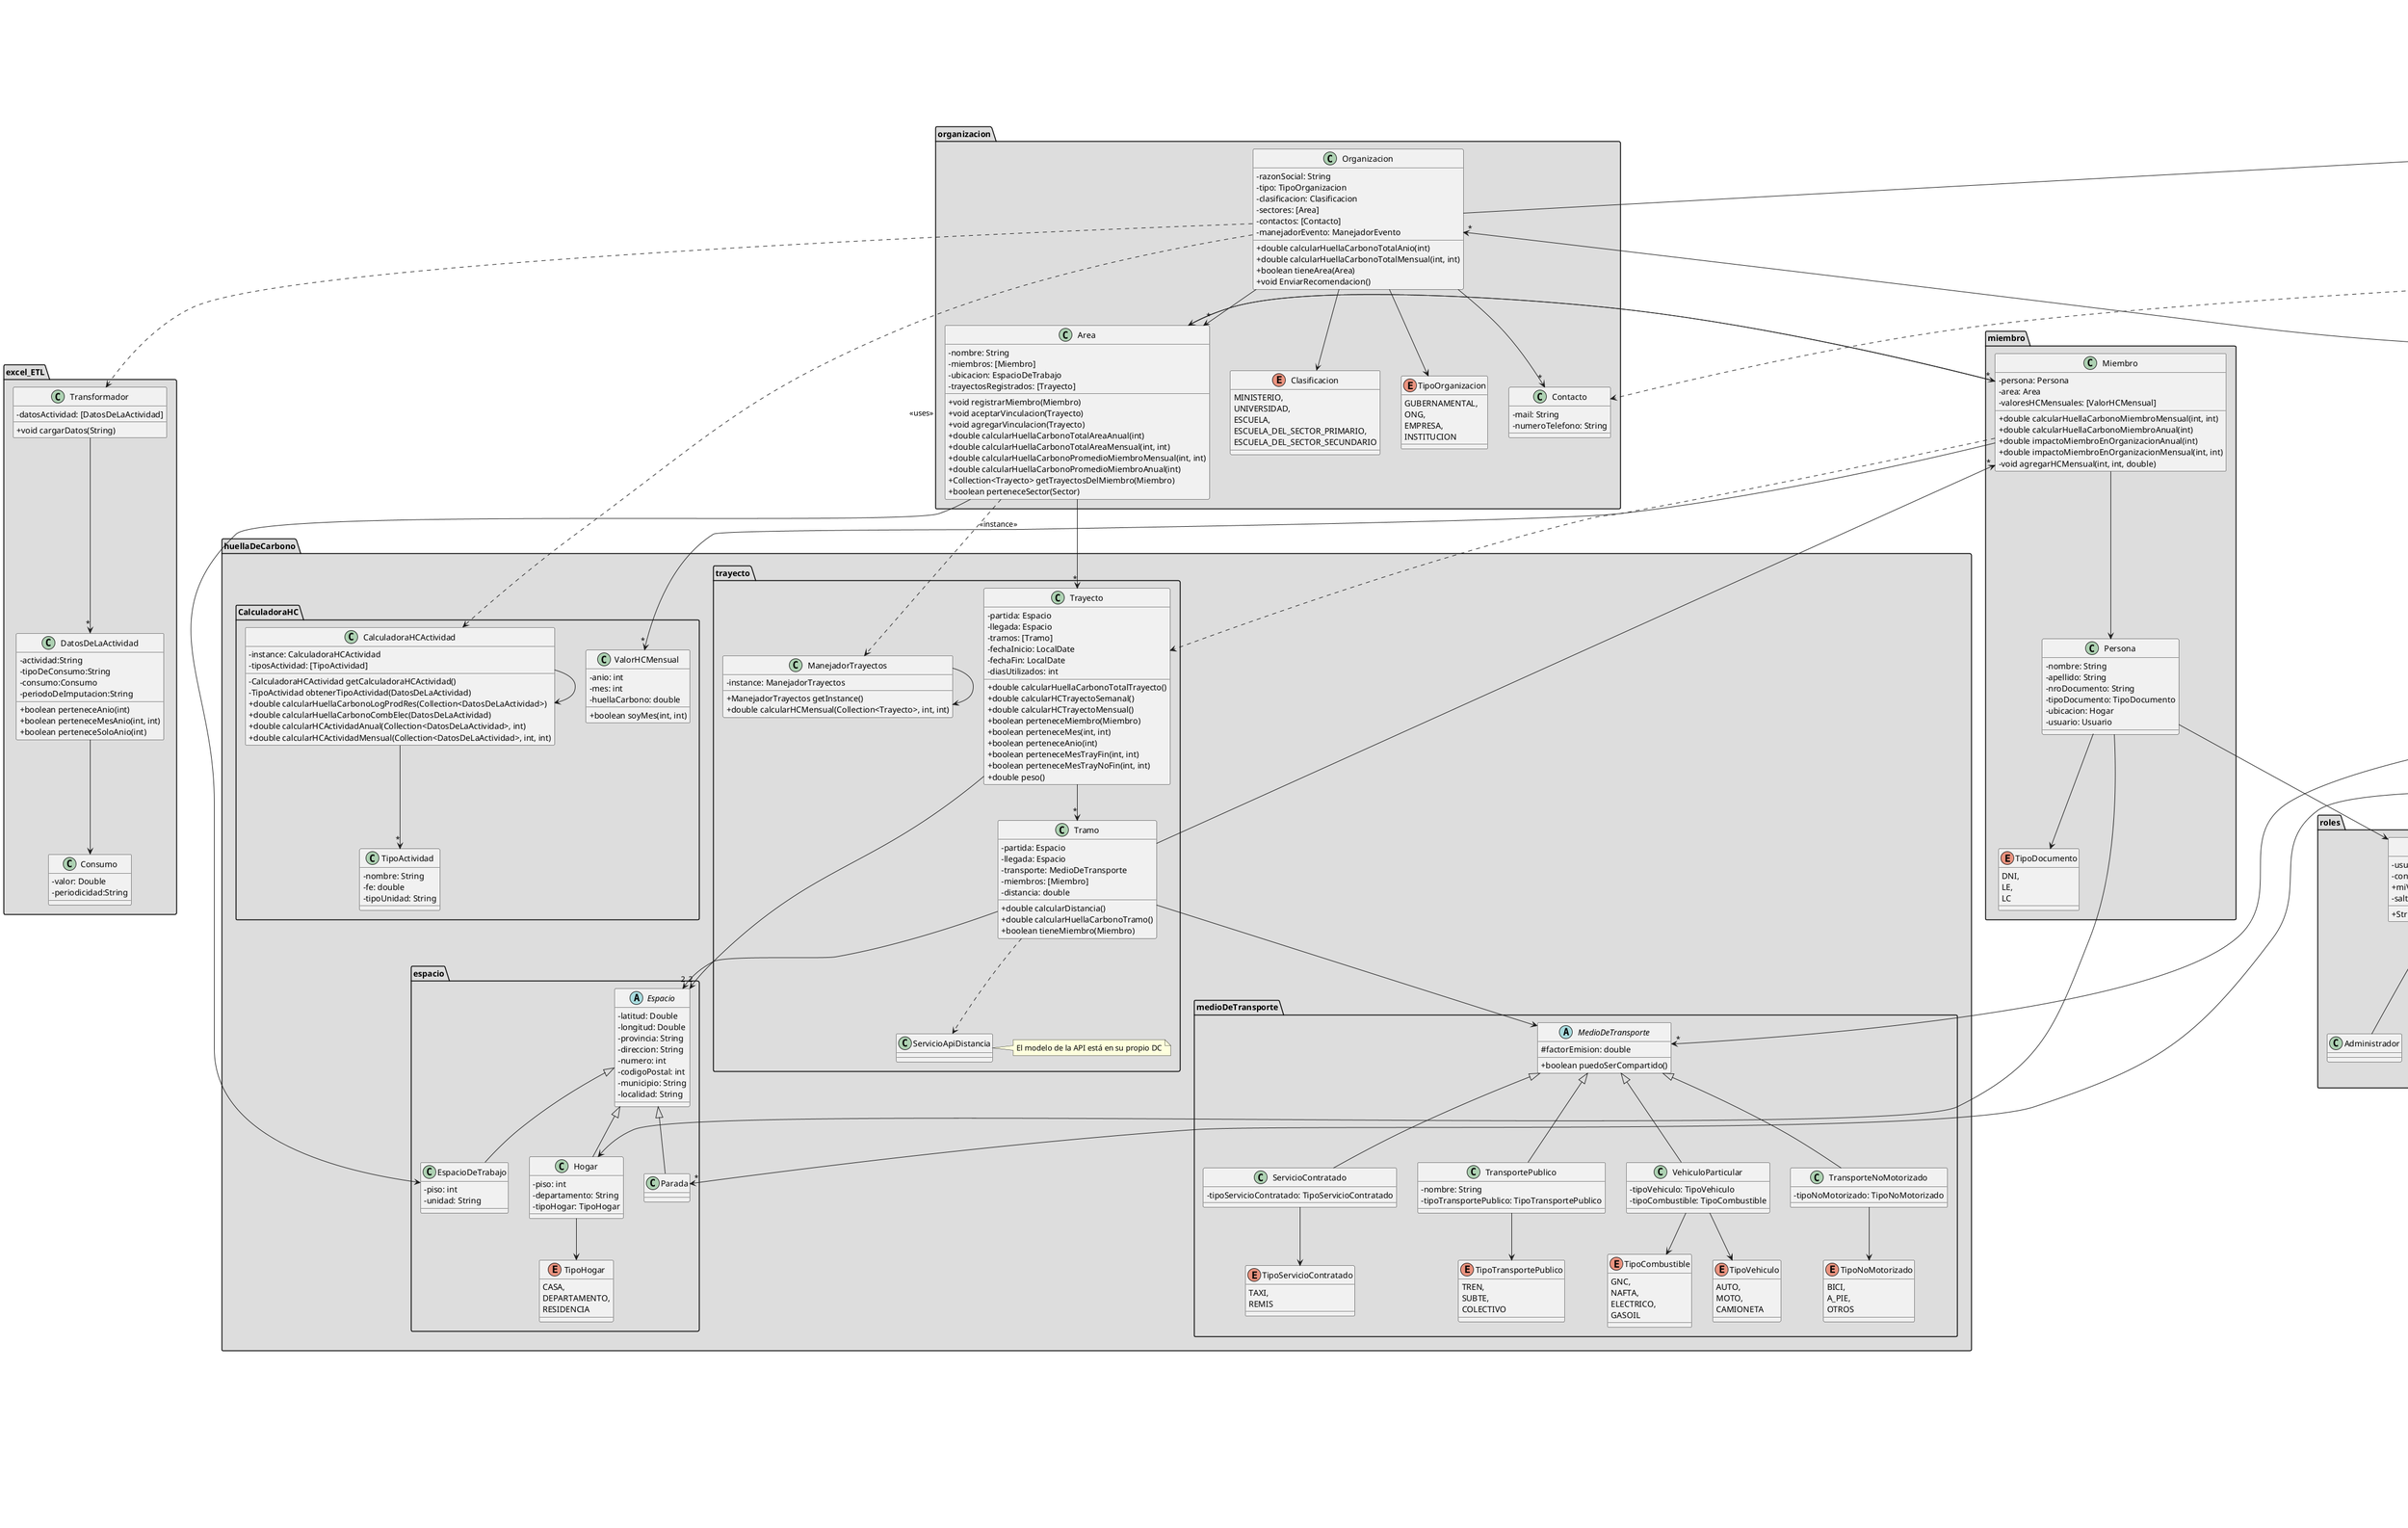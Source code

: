 @startuml
skinparam classAttributeIconSize 0

package "miembro" #DDDDDD {
    class Persona {
    -nombre: String
    -apellido: String
    -nroDocumento: String
    -tipoDocumento: TipoDocumento
    -ubicacion: Hogar
    -usuario: Usuario
    }

    class Miembro {
    -persona: Persona
    -area: Area
    -valoresHCMensuales: [ValorHCMensual]

    +double calcularHuellaCarbonoMiembroMensual(int, int)
    +double calcularHuellaCarbonoMiembroAnual(int)
    +double impactoMiembroEnOrganizacionAnual(int)
    +double impactoMiembroEnOrganizacionMensual(int, int)
    -void agregarHCMensual(int, int, double)
    }

    enum TipoDocumento {
    DNI,
    LE,
    LC
    }
}

package "sector" #DDDDDD {

  abstract class Sector {

  +String getNombre()
  +String nombrePrvoincia()

  }
  note right: El modelo de la API está en su propio DC

  class ProvinciaSector extends Sector {
  -nombre:String
  -pais: PaisSector
  -provinciaCodigo: Long
  }

  class MunicipioSector extends Sector {
  -nombre: String
  -provincia: ProvinciaSector
  -municipioCodigo: Long
  }

  class PaisSector {
  -nombre: String
  }

  class LocalidadSector {
  -nombre: String
  -codPostal: String
  -municipio: MunicipioSector
  }

}

package "organizacion" #DDDDDD {

    class Contacto {
    -mail: String
    -numeroTelefono: String
    }

    class Organizacion {
    -razonSocial: String
    -tipo: TipoOrganizacion
    -clasificacion: Clasificacion
    -sectores: [Area]
    -contactos: [Contacto]
    -manejadorEvento: ManejadorEvento

    +double calcularHuellaCarbonoTotalAnio(int)
    +double calcularHuellaCarbonoTotalMensual(int, int)
    +boolean tieneArea(Area)
    +void EnviarRecomendacion()
    }

    class Area {
    -nombre: String
    -miembros: [Miembro]
    -ubicacion: EspacioDeTrabajo
    -trayectosRegistrados: [Trayecto]

    +void registrarMiembro(Miembro)
    +void aceptarVinculacion(Trayecto)
    +void agregarVinculacion(Trayecto)
    +double calcularHuellaCarbonoTotalAreaAnual(int)
    +double calcularHuellaCarbonoTotalAreaMensual(int, int)
    +double calcularHuellaCarbonoPromedioMiembroMensual(int, int)
    +double calcularHuellaCarbonoPromedioMiembroAnual(int)
    +Collection<Trayecto> getTrayectosDelMiembro(Miembro)
    +boolean perteneceSector(Sector)
    }

    enum Clasificacion {
    MINISTERIO,
    UNIVERSIDAD,
    ESCUELA,
    ESCUELA_DEL_SECTOR_PRIMARIO,
    ESCUELA_DEL_SECTOR_SECUNDARIO
    }

    enum TipoOrganizacion {
    GUBERNAMENTAL,
    ONG,
    EMPRESA,
    INSTITUCION
    }
}

package "notificadores" #DDDDDD {

    abstract class Notificador {

    +void comunicar(Notificacion, Collection<Contacto>)
    }

    class EmailSender {
    -instance: EmailSender
    -remitente: String
    -password: String

    +EmailSender getInstance()
    +void enviarConGMail(String, String, String)
    }

    class ManejadorEvento {
    -notificadores: [Notificador]

    +void suscribirse(Notificador)
    +void desuscribirse(Notificador)
    +void notificar(Notificacion, Organizacion)
    }

    class NotificarPorWpp extends Notificador {

    }

    class NotificarPorMail extends Notificador {

    }

    class Notificacion {
    -asunto: String
    -cuerpo: String
    }
}

package "repositorios" #DDDDDD {

    class RepoOrganizaciones {
    -organizaciones: [Organizacion]
    -instance: RepoOrganizaciones

    +RepoOrganizaciones getInstance()
    +Organizacion encontrarOrganizacion(Area)
    +Collection<Contacto> listadoContactosOrganizaciones()
    +Collection<Area> listadoAreasOrganizaciones()

    }

    class RepoTransportePublico {
    -lineas: <String, [Parada]>
    -instance: RepoTransportePublico

    +RepoTransportePublico getInstance()

    }

    class RepositorioUsuarios {
    -salt: [byte]
    -loginUsuarios: <String,String>
    -instance: RepositorioUsuarios

    +RepositorioUsuarios getInstance()
    +String generarHash(String, byte[])
    +void validarContrasenia(String)
    +void agregarUsuario(String,String)
    +boolean contraseniaCoincide(String, String)
    }

    class RepoLocalidad {
    -localidades: [Localidad]
    -instance: RepoLocalidad

    +RepoLocalidad getInstance()
    }

    class Localidad {

    }
    note right: El modelo de la API está en su propio DC


    class RepoMedioTransporte {
    -mediosDeTransporte: [MedioDeTransporte]
    -instance: RepoMedioTransporte

    +RepoMedioTransporte getInstance()

    }

    class RepoMunicipio {
    -municipios: [Municipio]
    -instance: RepoMunicipio

    +RepoMunicipio getInstance()

    }

    class Municipio {

    }
    note right: El modelo de la API está en su propio DC

    class RepoProvincia {
    -provincias: [Provincia]
    -instance: RepoProvincia

    +RepoProvincia getInstance()

    }

    class Provincia {

    }
    note right: El modelo de la API está en su propio DC


}

package "huellaDeCarbono" #DDDDDD {

    package "CalculadoraHC" {
        class CalculadoraHCActividad {
        -instance: CalculadoraHCActividad
        -tiposActividad: [TipoActividad]

        -CalculadoraHCActividad getCalculadoraHCActividad()
        -TipoActividad obtenerTipoActividad(DatosDeLaActividad)
        +double calcularHuellaCarbonoLogProdRes(Collection<DatosDeLaActividad>)
        +double calcularHuellaCarbonoCombElec(DatosDeLaActividad)
        +double calcularHCActividadAnual(Collection<DatosDeLaActividad>, int)
        +double calcularHCActividadMensual(Collection<DatosDeLaActividad>, int, int)
        }

        class TipoActividad {
        -nombre: String
        -fe: double
        -tipoUnidad: String
        }

        class ValorHCMensual {
        -anio: int
        -mes: int
        -huellaCarbono: double

        +boolean soyMes(int, int)
        }
    }

    package "espacio" {
        abstract class Espacio {
        -latitud: Double
        -longitud: Double
        -provincia: String
        -direccion: String
        -numero: int
        -codigoPostal: int
        -municipio: String
        -localidad: String
        }

        class Hogar extends Espacio {
        -piso: int
        -departamento: String
        -tipoHogar: TipoHogar
        }

        class Parada extends Espacio {

        }

        class EspacioDeTrabajo extends Espacio {
        -piso: int
        -unidad: String
        }

        enum TipoHogar {
        CASA,
        DEPARTAMENTO,
        RESIDENCIA
        }
    }

    package "medioDeTransporte" {

        abstract class MedioDeTransporte {
        #factorEmision: double

        +boolean puedoSerCompartido()
        }

        class VehiculoParticular extends MedioDeTransporte {
        -tipoVehiculo: TipoVehiculo
        -tipoCombustible: TipoCombustible
        }

        enum TipoCombustible {
        GNC,
        NAFTA,
        ELECTRICO,
        GASOIL
        }

        enum TipoVehiculo {
        AUTO,
        MOTO,
        CAMIONETA
        }

        class TransporteNoMotorizado extends MedioDeTransporte {
        -tipoNoMotorizado: TipoNoMotorizado
        }

        enum TipoNoMotorizado {
        BICI,
        A_PIE,
        OTROS
        }

        class ServicioContratado extends MedioDeTransporte {
        -tipoServicioContratado: TipoServicioContratado
        }

        enum TipoServicioContratado {
        TAXI,
        REMIS
        }

        class TransportePublico extends MedioDeTransporte {
        -nombre: String
        -tipoTransportePublico: TipoTransportePublico
        }

        enum TipoTransportePublico {
        TREN,
        SUBTE,
        COLECTIVO
        }
    }

    package "trayecto" {

        class Trayecto {
        -partida: Espacio
        -llegada: Espacio
        -tramos: [Tramo]
        -fechaInicio: LocalDate
        -fechaFin: LocalDate
        -diasUtilizados: int

        +double calcularHuellaCarbonoTotalTrayecto()
        +double calcularHCTrayectoSemanal()
        +double calcularHCTrayectoMensual()
        +boolean perteneceMiembro(Miembro)
        +boolean perteneceMes(int, int)
        +boolean perteneceAnio(int)
        +boolean perteneceMesTrayFin(int, int)
        +boolean perteneceMesTrayNoFin(int, int)
        +double peso()
        }

        class Tramo {
        -partida: Espacio
        -llegada: Espacio
        -transporte: MedioDeTransporte
        -miembros: [Miembro]
        -distancia: double

        +double calcularDistancia()
        +double calcularHuellaCarbonoTramo()
        +boolean tieneMiembro(Miembro)
        }

        class ManejadorTrayectos {
        -instance: ManejadorTrayectos

        +ManejadorTrayectos getInstance()
        +double calcularHCMensual(Collection<Trayecto>, int, int)
        }

        class ServicioApiDistancia {

        }
        note right: El modelo de la API está en su propio DC

    }
}

package "excel_ETL" #DDDDDD {

    class DatosDeLaActividad {
    -actividad:String
    -tipoDeConsumo:String
    -consumo:Consumo
    -periodoDeImputacion:String

    +boolean perteneceAnio(int)
    +boolean perteneceMesAnio(int, int)
    +boolean perteneceSoloAnio(int)
    }

    class Consumo {
    -valor: Double
    -periodicidad:String
    }

    class Transformador {
    -datosActividad: [DatosDeLaActividad]

    +void cargarDatos(String)
    }
}

package "roles" #DDDDDD {

    abstract Usuario {
    -usuario: String
    -contraseniaHasheada: String
    +miValidador : ValidadorDeMetricas
    -salt: [byte]

    +String generarHash(String, [byte])
    }


    class Administrador extends Usuario {
    }

    class AgenteSectorial extends Usuario {
    -sectorTerritorial: Sector

    +double calcularHuellaCarbonoPorSectorAnual(int)
    +double calcularHuellaCarbonoPorSectorMensual(int, int)
    }

    class UsuarioComun extends Usuario {

    }
}

Miembro ..> Trayecto
Miembro --> Persona
Miembro --> Area
Miembro --> "*" ValorHCMensual

Area --> EspacioDeTrabajo
Area --> "*" Miembro
Area --> "*" Trayecto
Area ..> ManejadorTrayectos : <<instance>>

Organizacion --> "*" Area
Organizacion --> TipoOrganizacion
Organizacion --> Clasificacion
Organizacion --> "*" Contacto
Organizacion ..> CalculadoraHCActividad: <<uses>>
Organizacion ..> Transformador

Trayecto --> "2" Espacio
Trayecto --> "*" Tramo

DatosDeLaActividad --> Consumo

Transformador --> "*" DatosDeLaActividad

Tramo --> "2" Espacio
Tramo --> MedioDeTransporte
Tramo --> "*" Miembro
Tramo ..> ServicioApiDistancia

Hogar --> TipoHogar

VehiculoParticular --> TipoVehiculo
VehiculoParticular --> TipoCombustible

ServicioContratado --> TipoServicioContratado

TransportePublico --> TipoTransportePublico

TransporteNoMotorizado --> TipoNoMotorizado

RepositorioUsuarios --> Usuario
RepositorioUsuarios --> RepositorioUsuarios

RepoTransportePublico --> "*" Parada
RepoTransportePublico --> RepoTransportePublico

RepoOrganizaciones --> RepoOrganizaciones
RepoOrganizaciones --> "*" Organizacion

RepoLocalidad --> RepoLocalidad
RepoLocalidad --> "*" Localidad

RepoMedioTransporte --> RepoMedioTransporte
RepoMedioTransporte --> "*" MedioDeTransporte

RepoMunicipio --> RepoMunicipio
RepoMunicipio --> "*" Municipio

RepoProvincia --> RepoProvincia
RepoProvincia --> "*" Provincia

ManejadorTrayectos --> ManejadorTrayectos

Persona --> Hogar
Persona --> Usuario
Persona --> TipoDocumento

CalculadoraHCActividad --> "*" TipoActividad
CalculadoraHCActividad --> CalculadoraHCActividad

Notificador ..> Notificacion
Notificador ..> Contacto

ManejadorEvento --> "*" Notificador
ManejadorEvento -- Organizacion

AgenteSectorial ..> RepoOrganizaciones
AgenteSectorial --> Sector

ProvinciaSector --> PaisSector
MunicipioSector --> ProvinciaSector
LocalidadSector --> MunicipioSector

NotificarPorMail ..> EmailSender

EmailSender --> EmailSender

@enduml